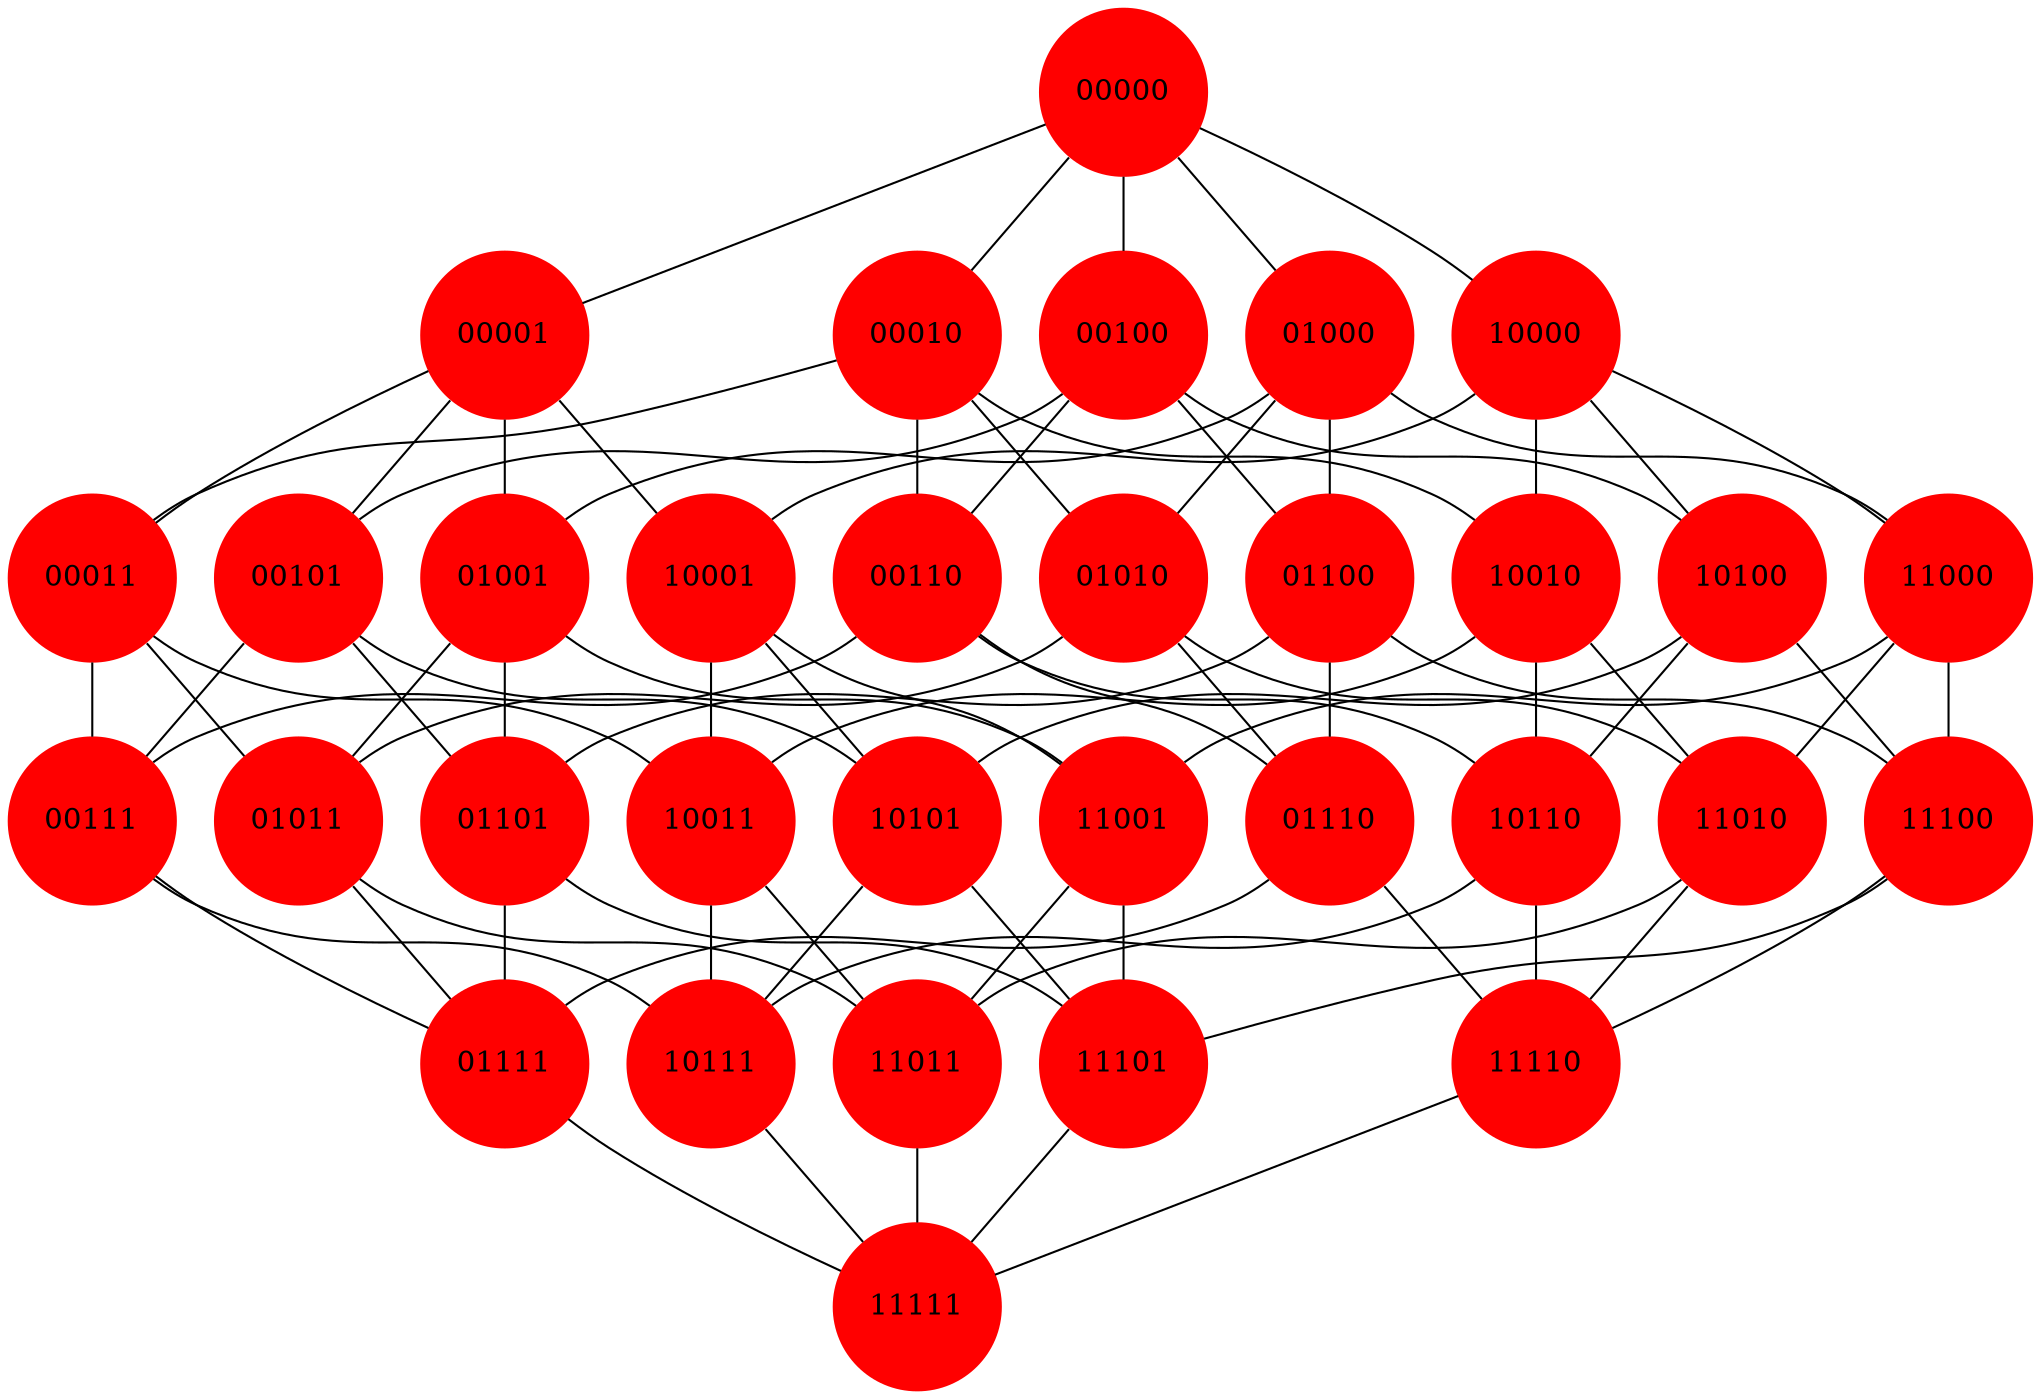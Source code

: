 digraph{
        rankdir=BT
        node[shape=circle, style=filled, label=""]
        edge[dir=none]
11111 [ color = red, label = "11111"]
01111 [ color = red, label = "01111"]
10111 [ color = red, label = "10111"]
11011 [ color = red, label = "11011"]
11101 [ color = red, label = "11101"]
11110 [ color = red, label = "11110"]
00111 [ color = red, label = "00111"]
01011 [ color = red, label = "01011"]
01101 [ color = red, label = "01101"]
01110 [ color = red, label = "01110"]
10011 [ color = red, label = "10011"]
10101 [ color = red, label = "10101"]
10110 [ color = red, label = "10110"]
11001 [ color = red, label = "11001"]
11010 [ color = red, label = "11010"]
11100 [ color = red, label = "11100"]
00011 [ color = red, label = "00011"]
00101 [ color = red, label = "00101"]
00110 [ color = red, label = "00110"]
01001 [ color = red, label = "01001"]
01010 [ color = red, label = "01010"]
01100 [ color = red, label = "01100"]
10001 [ color = red, label = "10001"]
10010 [ color = red, label = "10010"]
10100 [ color = red, label = "10100"]
11000 [ color = red, label = "11000"]
00001 [ color = red, label = "00001"]
00010 [ color = red, label = "00010"]
00100 [ color = red, label = "00100"]
01000 [ color = red, label = "01000"]
10000 [ color = red, label = "10000"]
00000 [ color = red, label = "00000"]
11111 -> 01111
11111 -> 10111
11111 -> 11011
11111 -> 11101
11111 -> 11110
01111 -> 00111
10111 -> 00111
01111 -> 01011
11011 -> 01011
01111 -> 01101
11101 -> 01101
01111 -> 01110
11110 -> 01110
10111 -> 10011
11011 -> 10011
10111 -> 10101
11101 -> 10101
10111 -> 10110
11110 -> 10110
11011 -> 11001
11101 -> 11001
11011 -> 11010
11110 -> 11010
11101 -> 11100
11110 -> 11100
00111 -> 00011
01011 -> 00011
10011 -> 00011
00111 -> 00101
01101 -> 00101
10101 -> 00101
00111 -> 00110
01110 -> 00110
10110 -> 00110
01011 -> 01001
01101 -> 01001
11001 -> 01001
01011 -> 01010
01110 -> 01010
11010 -> 01010
01101 -> 01100
01110 -> 01100
11100 -> 01100
10011 -> 10001
10101 -> 10001
11001 -> 10001
10011 -> 10010
10110 -> 10010
11010 -> 10010
10101 -> 10100
10110 -> 10100
11100 -> 10100
11001 -> 11000
11010 -> 11000
11100 -> 11000
00011 -> 00001
00101 -> 00001
01001 -> 00001
10001 -> 00001
00011 -> 00010
00110 -> 00010
01010 -> 00010
10010 -> 00010
00101 -> 00100
00110 -> 00100
01100 -> 00100
10100 -> 00100
01001 -> 01000
01010 -> 01000
01100 -> 01000
11000 -> 01000
10001 -> 10000
10010 -> 10000
10100 -> 10000
11000 -> 10000
00001 -> 00000
00010 -> 00000
00100 -> 00000
01000 -> 00000
10000 -> 00000
}